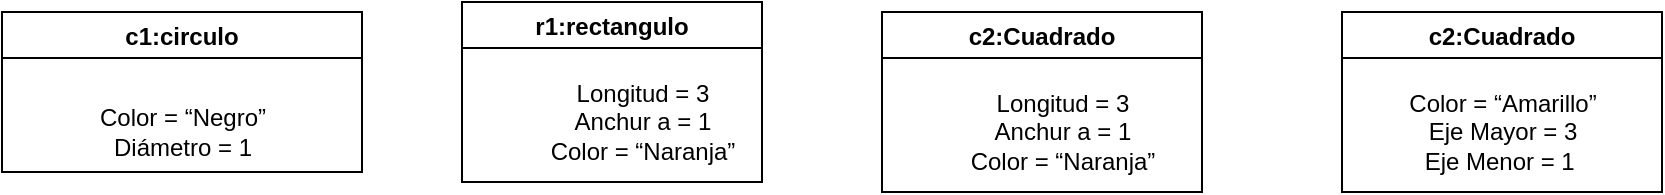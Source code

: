 <mxfile>
    <diagram id="DADCjSHD4bedUIJ3eTAV" name="Página-1">
        <mxGraphModel dx="960" dy="499" grid="1" gridSize="10" guides="1" tooltips="1" connect="1" arrows="1" fold="1" page="1" pageScale="1" pageWidth="827" pageHeight="1169" math="0" shadow="0">
            <root>
                <mxCell id="0"/>
                <mxCell id="1" parent="0"/>
                <mxCell id="3" value="c1:circulo" style="swimlane;fontStyle=1" vertex="1" parent="1">
                    <mxGeometry x="30" y="170" width="180" height="80" as="geometry"/>
                </mxCell>
                <mxCell id="5" value="Color = “Negro”&lt;br/&gt;Diámetro = 1" style="text;html=1;align=center;verticalAlign=middle;resizable=0;points=[];autosize=1;strokeColor=none;fillColor=none;" vertex="1" parent="3">
                    <mxGeometry x="35" y="40" width="110" height="40" as="geometry"/>
                </mxCell>
                <mxCell id="6" value="r1:rectangulo" style="swimlane;" vertex="1" parent="1">
                    <mxGeometry x="260" y="165" width="150" height="90" as="geometry"/>
                </mxCell>
                <mxCell id="8" value="Longitud = 3&lt;br/&gt;Anchur a = 1&lt;br/&gt;Color = “Naranja”" style="text;html=1;align=center;verticalAlign=middle;resizable=0;points=[];autosize=1;strokeColor=none;fillColor=none;" vertex="1" parent="6">
                    <mxGeometry x="30" y="30" width="120" height="60" as="geometry"/>
                </mxCell>
                <mxCell id="9" value="c2:Cuadrado" style="swimlane;movable=1;resizable=1;rotatable=1;deletable=1;editable=1;connectable=1;" vertex="1" parent="1">
                    <mxGeometry x="470" y="170" width="160" height="90" as="geometry"/>
                </mxCell>
                <mxCell id="10" value="Longitud = 3&lt;br/&gt;Anchur a = 1&lt;br/&gt;Color = “Naranja”" style="text;html=1;align=center;verticalAlign=middle;resizable=0;points=[];autosize=1;strokeColor=none;fillColor=none;" vertex="1" parent="9">
                    <mxGeometry x="30" y="30" width="120" height="60" as="geometry"/>
                </mxCell>
                <mxCell id="11" value="c2:Cuadrado" style="swimlane;movable=1;resizable=1;rotatable=1;deletable=1;editable=1;connectable=1;" vertex="1" parent="1">
                    <mxGeometry x="700" y="170" width="160" height="90" as="geometry"/>
                </mxCell>
                <mxCell id="15" value="Color = “Amarillo”&lt;br/&gt;Eje Mayor = 3&lt;br/&gt;Eje Menor = 1&amp;nbsp;" style="text;html=1;align=center;verticalAlign=middle;resizable=0;points=[];autosize=1;strokeColor=none;fillColor=none;" vertex="1" parent="11">
                    <mxGeometry x="20" y="30" width="120" height="60" as="geometry"/>
                </mxCell>
            </root>
        </mxGraphModel>
    </diagram>
</mxfile>